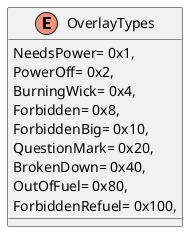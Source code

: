 @startuml
enum OverlayTypes {
    NeedsPower= 0x1,
    PowerOff= 0x2,
    BurningWick= 0x4,
    Forbidden= 0x8,
    ForbiddenBig= 0x10,
    QuestionMark= 0x20,
    BrokenDown= 0x40,
    OutOfFuel= 0x80,
    ForbiddenRefuel= 0x100,
}
@enduml
